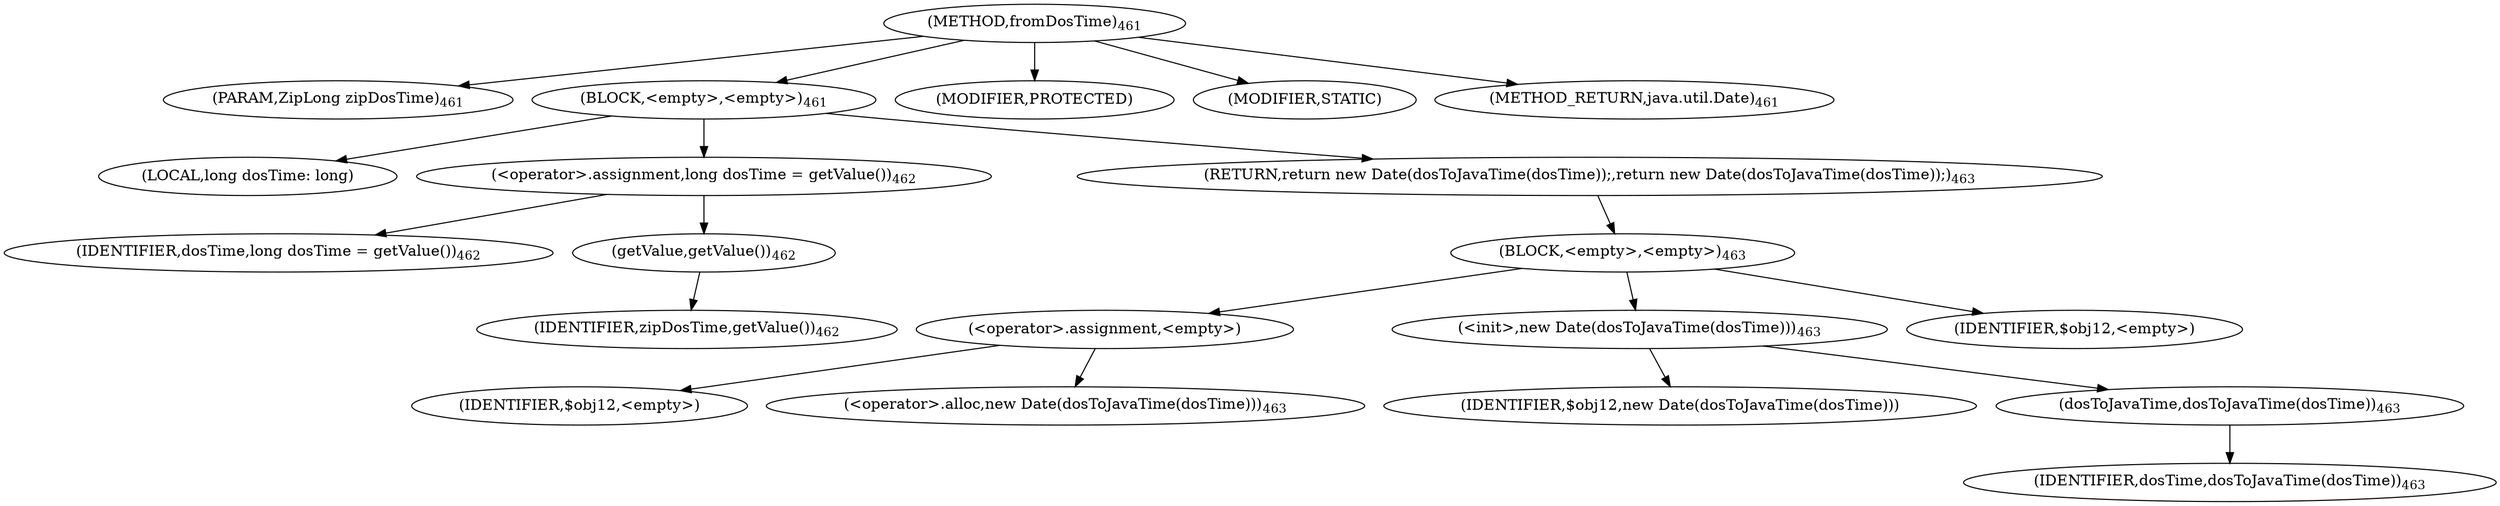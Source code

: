 digraph "fromDosTime" {  
"879" [label = <(METHOD,fromDosTime)<SUB>461</SUB>> ]
"880" [label = <(PARAM,ZipLong zipDosTime)<SUB>461</SUB>> ]
"881" [label = <(BLOCK,&lt;empty&gt;,&lt;empty&gt;)<SUB>461</SUB>> ]
"882" [label = <(LOCAL,long dosTime: long)> ]
"883" [label = <(&lt;operator&gt;.assignment,long dosTime = getValue())<SUB>462</SUB>> ]
"884" [label = <(IDENTIFIER,dosTime,long dosTime = getValue())<SUB>462</SUB>> ]
"885" [label = <(getValue,getValue())<SUB>462</SUB>> ]
"886" [label = <(IDENTIFIER,zipDosTime,getValue())<SUB>462</SUB>> ]
"887" [label = <(RETURN,return new Date(dosToJavaTime(dosTime));,return new Date(dosToJavaTime(dosTime));)<SUB>463</SUB>> ]
"888" [label = <(BLOCK,&lt;empty&gt;,&lt;empty&gt;)<SUB>463</SUB>> ]
"889" [label = <(&lt;operator&gt;.assignment,&lt;empty&gt;)> ]
"890" [label = <(IDENTIFIER,$obj12,&lt;empty&gt;)> ]
"891" [label = <(&lt;operator&gt;.alloc,new Date(dosToJavaTime(dosTime)))<SUB>463</SUB>> ]
"892" [label = <(&lt;init&gt;,new Date(dosToJavaTime(dosTime)))<SUB>463</SUB>> ]
"893" [label = <(IDENTIFIER,$obj12,new Date(dosToJavaTime(dosTime)))> ]
"894" [label = <(dosToJavaTime,dosToJavaTime(dosTime))<SUB>463</SUB>> ]
"895" [label = <(IDENTIFIER,dosTime,dosToJavaTime(dosTime))<SUB>463</SUB>> ]
"896" [label = <(IDENTIFIER,$obj12,&lt;empty&gt;)> ]
"897" [label = <(MODIFIER,PROTECTED)> ]
"898" [label = <(MODIFIER,STATIC)> ]
"899" [label = <(METHOD_RETURN,java.util.Date)<SUB>461</SUB>> ]
  "879" -> "880" 
  "879" -> "881" 
  "879" -> "897" 
  "879" -> "898" 
  "879" -> "899" 
  "881" -> "882" 
  "881" -> "883" 
  "881" -> "887" 
  "883" -> "884" 
  "883" -> "885" 
  "885" -> "886" 
  "887" -> "888" 
  "888" -> "889" 
  "888" -> "892" 
  "888" -> "896" 
  "889" -> "890" 
  "889" -> "891" 
  "892" -> "893" 
  "892" -> "894" 
  "894" -> "895" 
}
